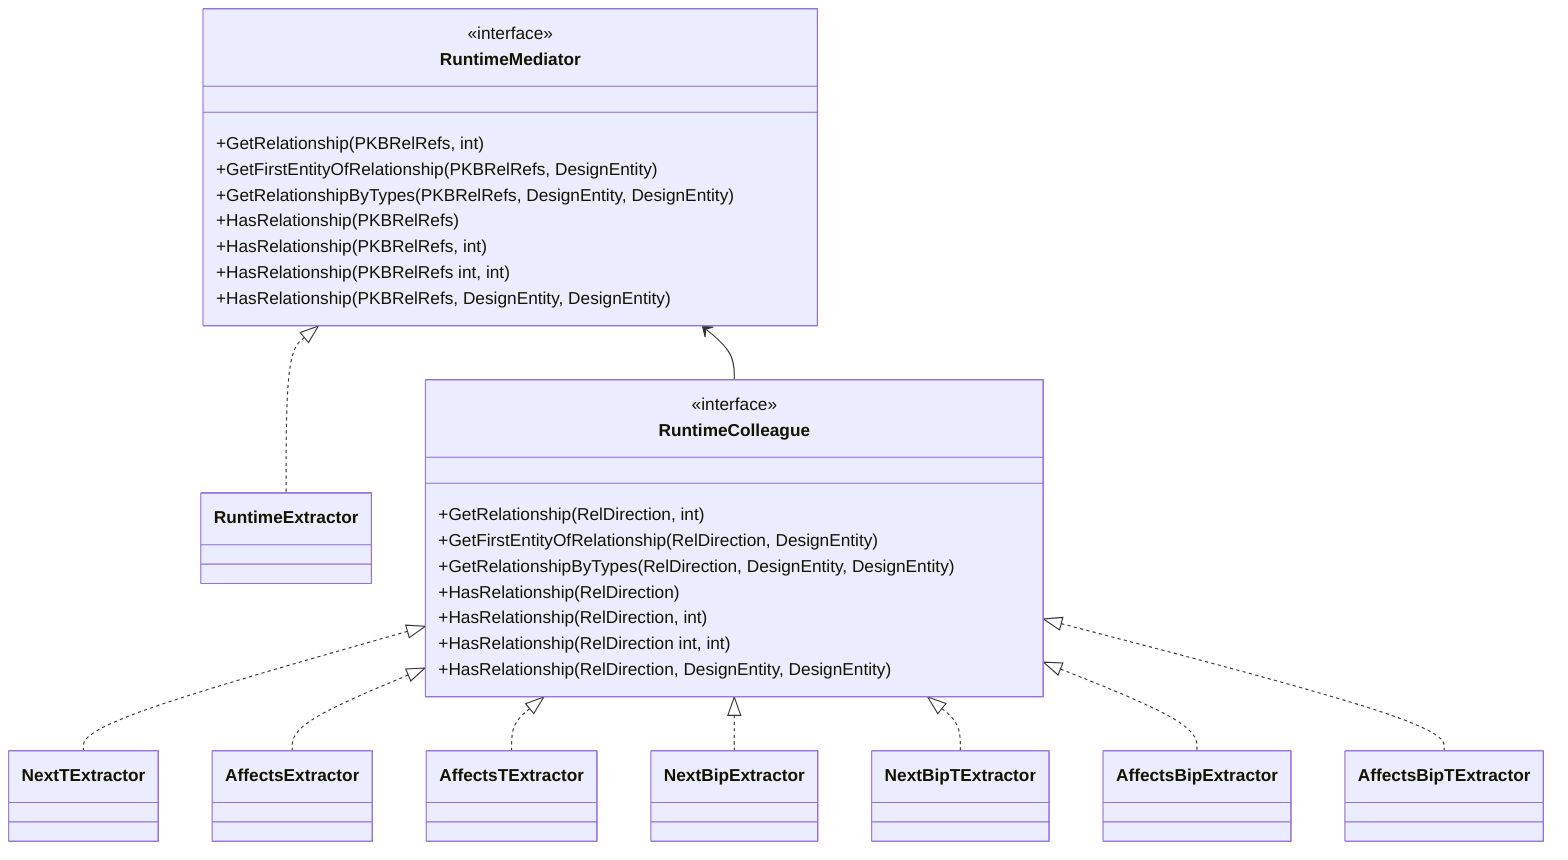 classDiagram
    RuntimeMediator <|.. RuntimeExtractor
    RuntimeMediator <-- RuntimeColleague
    RuntimeColleague <|.. NextTExtractor
    RuntimeColleague <|.. AffectsExtractor
    RuntimeColleague <|.. AffectsTExtractor
    RuntimeColleague <|.. NextBipExtractor
    RuntimeColleague <|.. NextBipTExtractor
    RuntimeColleague <|.. AffectsBipExtractor
    RuntimeColleague <|.. AffectsBipTExtractor

    class RuntimeMediator {
        <<interface>>
        +GetRelationship(PKBRelRefs, int)
        +GetFirstEntityOfRelationship(PKBRelRefs, DesignEntity)
        +GetRelationshipByTypes(PKBRelRefs, DesignEntity, DesignEntity)

        +HasRelationship(PKBRelRefs)
        +HasRelationship(PKBRelRefs, int)
        +HasRelationship(PKBRelRefs int, int)
        +HasRelationship(PKBRelRefs, DesignEntity, DesignEntity)
    }

    class RuntimeColleague {
        <<interface>>
        +GetRelationship(RelDirection, int)
        +GetFirstEntityOfRelationship(RelDirection, DesignEntity)
        +GetRelationshipByTypes(RelDirection, DesignEntity, DesignEntity)

        +HasRelationship(RelDirection)
        +HasRelationship(RelDirection, int)
        +HasRelationship(RelDirection int, int)
        +HasRelationship(RelDirection, DesignEntity, DesignEntity)
    }
